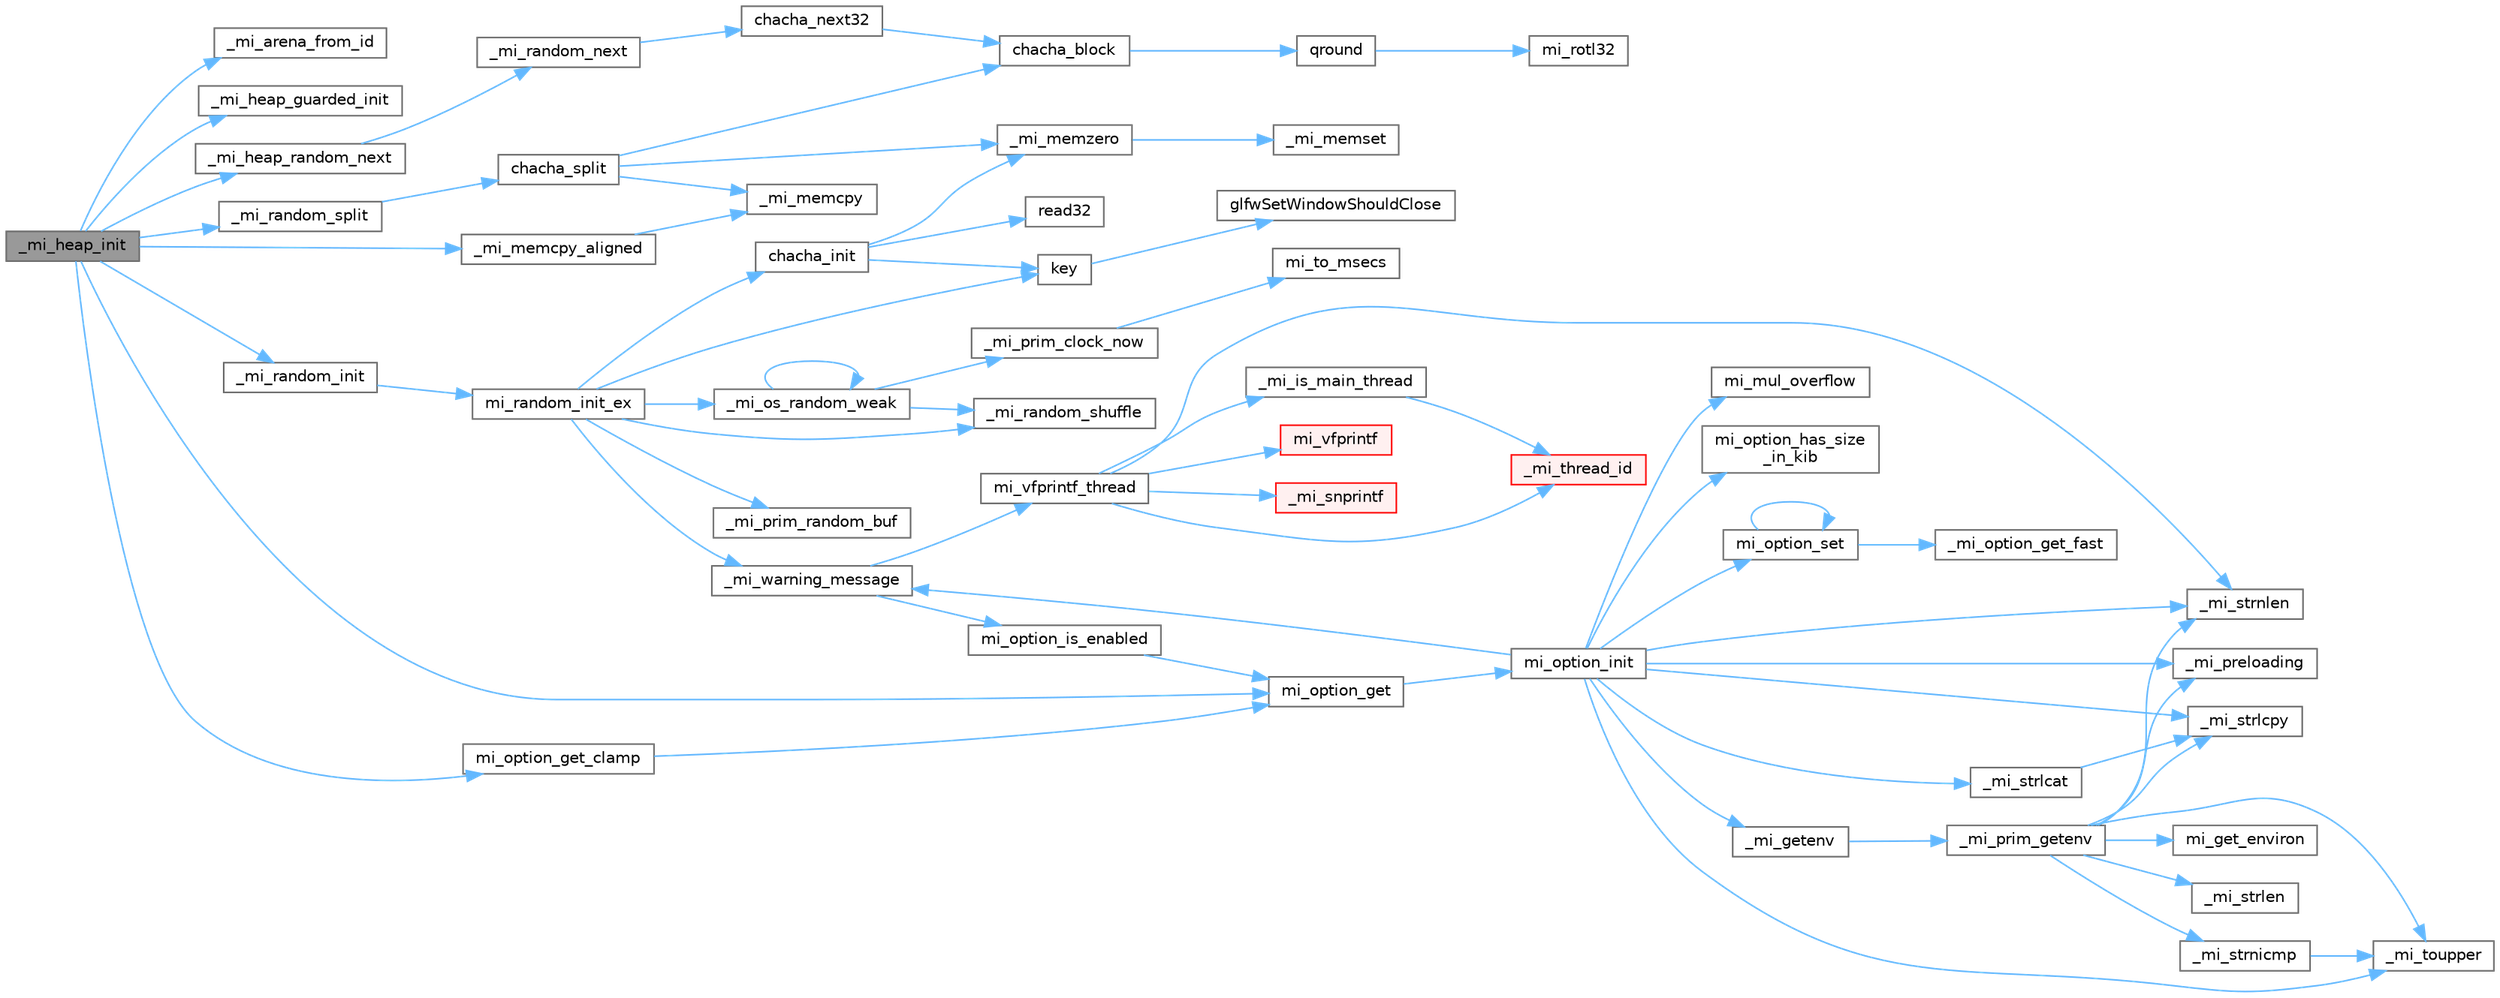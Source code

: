 digraph "_mi_heap_init"
{
 // LATEX_PDF_SIZE
  bgcolor="transparent";
  edge [fontname=Helvetica,fontsize=10,labelfontname=Helvetica,labelfontsize=10];
  node [fontname=Helvetica,fontsize=10,shape=box,height=0.2,width=0.4];
  rankdir="LR";
  Node1 [id="Node000001",label="_mi_heap_init",height=0.2,width=0.4,color="gray40", fillcolor="grey60", style="filled", fontcolor="black",tooltip=" "];
  Node1 -> Node2 [id="edge1_Node000001_Node000002",color="steelblue1",style="solid",tooltip=" "];
  Node2 [id="Node000002",label="_mi_arena_from_id",height=0.2,width=0.4,color="grey40", fillcolor="white", style="filled",URL="$arena_8c.html#a3b9deaaeb6e6725448b686d3025260ef",tooltip=" "];
  Node1 -> Node3 [id="edge2_Node000001_Node000003",color="steelblue1",style="solid",tooltip=" "];
  Node3 [id="Node000003",label="_mi_heap_guarded_init",height=0.2,width=0.4,color="grey40", fillcolor="white", style="filled",URL="$_e_a_s_t_l_2packages_2mimalloc_2src_2init_8c.html#a70e3672a1e08dcb5e7e311d403693394",tooltip=" "];
  Node1 -> Node4 [id="edge3_Node000001_Node000004",color="steelblue1",style="solid",tooltip=" "];
  Node4 [id="Node000004",label="_mi_heap_random_next",height=0.2,width=0.4,color="grey40", fillcolor="white", style="filled",URL="$heap_8c.html#a68ddb5f2c595ea9d4e8d450342b4713c",tooltip=" "];
  Node4 -> Node5 [id="edge4_Node000004_Node000005",color="steelblue1",style="solid",tooltip=" "];
  Node5 [id="Node000005",label="_mi_random_next",height=0.2,width=0.4,color="grey40", fillcolor="white", style="filled",URL="$random_8c.html#ae7c0ab020aad85edd43240680cc4f76e",tooltip=" "];
  Node5 -> Node6 [id="edge5_Node000005_Node000006",color="steelblue1",style="solid",tooltip=" "];
  Node6 [id="Node000006",label="chacha_next32",height=0.2,width=0.4,color="grey40", fillcolor="white", style="filled",URL="$random_8c.html#aee994349e65d0c17afc5f058382e4987",tooltip=" "];
  Node6 -> Node7 [id="edge6_Node000006_Node000007",color="steelblue1",style="solid",tooltip=" "];
  Node7 [id="Node000007",label="chacha_block",height=0.2,width=0.4,color="grey40", fillcolor="white", style="filled",URL="$random_8c.html#ac7c3361c50bd6885f2fa95dbd8446b4b",tooltip=" "];
  Node7 -> Node8 [id="edge7_Node000007_Node000008",color="steelblue1",style="solid",tooltip=" "];
  Node8 [id="Node000008",label="qround",height=0.2,width=0.4,color="grey40", fillcolor="white", style="filled",URL="$random_8c.html#a4b6bacd2f7b7850e296611f716692baa",tooltip=" "];
  Node8 -> Node9 [id="edge8_Node000008_Node000009",color="steelblue1",style="solid",tooltip=" "];
  Node9 [id="Node000009",label="mi_rotl32",height=0.2,width=0.4,color="grey40", fillcolor="white", style="filled",URL="$bits_8h.html#a54b39737c07063eda533e284d0300d1b",tooltip=" "];
  Node1 -> Node10 [id="edge9_Node000001_Node000010",color="steelblue1",style="solid",tooltip=" "];
  Node10 [id="Node000010",label="_mi_memcpy_aligned",height=0.2,width=0.4,color="grey40", fillcolor="white", style="filled",URL="$_e_a_s_t_l_2packages_2mimalloc_2include_2mimalloc_2internal_8h.html#a4dbcd4c6bee50fa4a3fb4b5e2a8d1438",tooltip=" "];
  Node10 -> Node11 [id="edge10_Node000010_Node000011",color="steelblue1",style="solid",tooltip=" "];
  Node11 [id="Node000011",label="_mi_memcpy",height=0.2,width=0.4,color="grey40", fillcolor="white", style="filled",URL="$_e_a_s_t_l_2packages_2mimalloc_2include_2mimalloc_2internal_8h.html#aced8405f24c39af46117066bb1633924",tooltip=" "];
  Node1 -> Node12 [id="edge11_Node000001_Node000012",color="steelblue1",style="solid",tooltip=" "];
  Node12 [id="Node000012",label="_mi_random_init",height=0.2,width=0.4,color="grey40", fillcolor="white", style="filled",URL="$random_8c.html#aca9dc8a900f1b727e326063778b2eee1",tooltip=" "];
  Node12 -> Node13 [id="edge12_Node000012_Node000013",color="steelblue1",style="solid",tooltip=" "];
  Node13 [id="Node000013",label="mi_random_init_ex",height=0.2,width=0.4,color="grey40", fillcolor="white", style="filled",URL="$random_8c.html#ab23662b29a587205a8f597fa5a2e1de6",tooltip=" "];
  Node13 -> Node14 [id="edge13_Node000013_Node000014",color="steelblue1",style="solid",tooltip=" "];
  Node14 [id="Node000014",label="_mi_os_random_weak",height=0.2,width=0.4,color="grey40", fillcolor="white", style="filled",URL="$random_8c.html#a85bf7bbd920b6b6afb84fea419ec3392",tooltip=" "];
  Node14 -> Node14 [id="edge14_Node000014_Node000014",color="steelblue1",style="solid",tooltip=" "];
  Node14 -> Node15 [id="edge15_Node000014_Node000015",color="steelblue1",style="solid",tooltip=" "];
  Node15 [id="Node000015",label="_mi_prim_clock_now",height=0.2,width=0.4,color="grey40", fillcolor="white", style="filled",URL="$windows_2prim_8c.html#a9a1effe54aac3a8c248f0eceea1d5b63",tooltip=" "];
  Node15 -> Node16 [id="edge16_Node000015_Node000016",color="steelblue1",style="solid",tooltip=" "];
  Node16 [id="Node000016",label="mi_to_msecs",height=0.2,width=0.4,color="grey40", fillcolor="white", style="filled",URL="$windows_2prim_8c.html#ac5a73d1665d28f87d0021167b84cba01",tooltip=" "];
  Node14 -> Node17 [id="edge17_Node000014_Node000017",color="steelblue1",style="solid",tooltip=" "];
  Node17 [id="Node000017",label="_mi_random_shuffle",height=0.2,width=0.4,color="grey40", fillcolor="white", style="filled",URL="$_e_a_s_t_l_2packages_2mimalloc_2include_2mimalloc_2internal_8h.html#aed665df96f860a0ef89cc82e538df873",tooltip=" "];
  Node13 -> Node18 [id="edge18_Node000013_Node000018",color="steelblue1",style="solid",tooltip=" "];
  Node18 [id="Node000018",label="_mi_prim_random_buf",height=0.2,width=0.4,color="grey40", fillcolor="white", style="filled",URL="$windows_2prim_8c.html#a4d9172e2503d3616115ff0bc8a6a908d",tooltip=" "];
  Node13 -> Node17 [id="edge19_Node000013_Node000017",color="steelblue1",style="solid",tooltip=" "];
  Node13 -> Node19 [id="edge20_Node000013_Node000019",color="steelblue1",style="solid",tooltip=" "];
  Node19 [id="Node000019",label="_mi_warning_message",height=0.2,width=0.4,color="grey40", fillcolor="white", style="filled",URL="$options_8c.html#ac253cac2ca24fb63be7f4937ac620dc4",tooltip=" "];
  Node19 -> Node20 [id="edge21_Node000019_Node000020",color="steelblue1",style="solid",tooltip=" "];
  Node20 [id="Node000020",label="mi_option_is_enabled",height=0.2,width=0.4,color="grey40", fillcolor="white", style="filled",URL="$group__options.html#ga459ad98f18b3fc9275474807fe0ca188",tooltip=" "];
  Node20 -> Node21 [id="edge22_Node000020_Node000021",color="steelblue1",style="solid",tooltip=" "];
  Node21 [id="Node000021",label="mi_option_get",height=0.2,width=0.4,color="grey40", fillcolor="white", style="filled",URL="$group__options.html#ga7e8af195cc81d3fa64ccf2662caa565a",tooltip=" "];
  Node21 -> Node22 [id="edge23_Node000021_Node000022",color="steelblue1",style="solid",tooltip=" "];
  Node22 [id="Node000022",label="mi_option_init",height=0.2,width=0.4,color="grey40", fillcolor="white", style="filled",URL="$options_8c.html#a61970c5b942f29a5dea8a39742421cfe",tooltip=" "];
  Node22 -> Node23 [id="edge24_Node000022_Node000023",color="steelblue1",style="solid",tooltip=" "];
  Node23 [id="Node000023",label="_mi_getenv",height=0.2,width=0.4,color="grey40", fillcolor="white", style="filled",URL="$libc_8c.html#ae24e3d9662cc4cc3277fa0f31359b3ee",tooltip=" "];
  Node23 -> Node24 [id="edge25_Node000023_Node000024",color="steelblue1",style="solid",tooltip=" "];
  Node24 [id="Node000024",label="_mi_prim_getenv",height=0.2,width=0.4,color="grey40", fillcolor="white", style="filled",URL="$windows_2prim_8c.html#a83ac99612f318532560ffc033ee18d59",tooltip=" "];
  Node24 -> Node25 [id="edge26_Node000024_Node000025",color="steelblue1",style="solid",tooltip=" "];
  Node25 [id="Node000025",label="_mi_preloading",height=0.2,width=0.4,color="grey40", fillcolor="white", style="filled",URL="$_e_a_s_t_l_2packages_2mimalloc_2src_2init_8c.html#a404be8b4c0576588270fde0b2a4d7832",tooltip=" "];
  Node24 -> Node26 [id="edge27_Node000024_Node000026",color="steelblue1",style="solid",tooltip=" "];
  Node26 [id="Node000026",label="_mi_strlcpy",height=0.2,width=0.4,color="grey40", fillcolor="white", style="filled",URL="$libc_8c.html#a17a9534829be8a086014bf2a2792154f",tooltip=" "];
  Node24 -> Node27 [id="edge28_Node000024_Node000027",color="steelblue1",style="solid",tooltip=" "];
  Node27 [id="Node000027",label="_mi_strlen",height=0.2,width=0.4,color="grey40", fillcolor="white", style="filled",URL="$libc_8c.html#a70fc9bbb723b024221706d118be42bfc",tooltip=" "];
  Node24 -> Node28 [id="edge29_Node000024_Node000028",color="steelblue1",style="solid",tooltip=" "];
  Node28 [id="Node000028",label="_mi_strnicmp",height=0.2,width=0.4,color="grey40", fillcolor="white", style="filled",URL="$libc_8c.html#a0263a76ab329c76a3e9dd758126389d5",tooltip=" "];
  Node28 -> Node29 [id="edge30_Node000028_Node000029",color="steelblue1",style="solid",tooltip=" "];
  Node29 [id="Node000029",label="_mi_toupper",height=0.2,width=0.4,color="grey40", fillcolor="white", style="filled",URL="$libc_8c.html#a0d811385427149f1ea8637c8fab1fd07",tooltip=" "];
  Node24 -> Node30 [id="edge31_Node000024_Node000030",color="steelblue1",style="solid",tooltip=" "];
  Node30 [id="Node000030",label="_mi_strnlen",height=0.2,width=0.4,color="grey40", fillcolor="white", style="filled",URL="$libc_8c.html#ae8577fe0d9bbe3fb90d2169caa1af943",tooltip=" "];
  Node24 -> Node29 [id="edge32_Node000024_Node000029",color="steelblue1",style="solid",tooltip=" "];
  Node24 -> Node31 [id="edge33_Node000024_Node000031",color="steelblue1",style="solid",tooltip=" "];
  Node31 [id="Node000031",label="mi_get_environ",height=0.2,width=0.4,color="grey40", fillcolor="white", style="filled",URL="$unix_2prim_8c.html#a11e720e003c887e5028665097ce7735f",tooltip=" "];
  Node22 -> Node25 [id="edge34_Node000022_Node000025",color="steelblue1",style="solid",tooltip=" "];
  Node22 -> Node32 [id="edge35_Node000022_Node000032",color="steelblue1",style="solid",tooltip=" "];
  Node32 [id="Node000032",label="_mi_strlcat",height=0.2,width=0.4,color="grey40", fillcolor="white", style="filled",URL="$libc_8c.html#a29572712fc70f836ac31d224d98ad41a",tooltip=" "];
  Node32 -> Node26 [id="edge36_Node000032_Node000026",color="steelblue1",style="solid",tooltip=" "];
  Node22 -> Node26 [id="edge37_Node000022_Node000026",color="steelblue1",style="solid",tooltip=" "];
  Node22 -> Node30 [id="edge38_Node000022_Node000030",color="steelblue1",style="solid",tooltip=" "];
  Node22 -> Node29 [id="edge39_Node000022_Node000029",color="steelblue1",style="solid",tooltip=" "];
  Node22 -> Node19 [id="edge40_Node000022_Node000019",color="steelblue1",style="solid",tooltip=" "];
  Node22 -> Node33 [id="edge41_Node000022_Node000033",color="steelblue1",style="solid",tooltip=" "];
  Node33 [id="Node000033",label="mi_mul_overflow",height=0.2,width=0.4,color="grey40", fillcolor="white", style="filled",URL="$_e_a_s_t_l_2packages_2mimalloc_2include_2mimalloc_2internal_8h.html#abf06027911fbdc300901fb961a45e4d0",tooltip=" "];
  Node22 -> Node34 [id="edge42_Node000022_Node000034",color="steelblue1",style="solid",tooltip=" "];
  Node34 [id="Node000034",label="mi_option_has_size\l_in_kib",height=0.2,width=0.4,color="grey40", fillcolor="white", style="filled",URL="$options_8c.html#aee4ee640d854972d765c2896aa04270a",tooltip=" "];
  Node22 -> Node35 [id="edge43_Node000022_Node000035",color="steelblue1",style="solid",tooltip=" "];
  Node35 [id="Node000035",label="mi_option_set",height=0.2,width=0.4,color="grey40", fillcolor="white", style="filled",URL="$group__options.html#gaf84921c32375e25754dc2ee6a911fa60",tooltip=" "];
  Node35 -> Node36 [id="edge44_Node000035_Node000036",color="steelblue1",style="solid",tooltip=" "];
  Node36 [id="Node000036",label="_mi_option_get_fast",height=0.2,width=0.4,color="grey40", fillcolor="white", style="filled",URL="$options_8c.html#a1d96c2519367ba4bef4505cbd13aaec3",tooltip=" "];
  Node35 -> Node35 [id="edge45_Node000035_Node000035",color="steelblue1",style="solid",tooltip=" "];
  Node19 -> Node37 [id="edge46_Node000019_Node000037",color="steelblue1",style="solid",tooltip=" "];
  Node37 [id="Node000037",label="mi_vfprintf_thread",height=0.2,width=0.4,color="grey40", fillcolor="white", style="filled",URL="$options_8c.html#a4af8263c139d04a876914f39024a7424",tooltip=" "];
  Node37 -> Node38 [id="edge47_Node000037_Node000038",color="steelblue1",style="solid",tooltip=" "];
  Node38 [id="Node000038",label="_mi_is_main_thread",height=0.2,width=0.4,color="grey40", fillcolor="white", style="filled",URL="$_e_a_s_t_l_2packages_2mimalloc_2src_2init_8c.html#a008e0a28e7c86b15a04094d595e2c327",tooltip=" "];
  Node38 -> Node39 [id="edge48_Node000038_Node000039",color="steelblue1",style="solid",tooltip=" "];
  Node39 [id="Node000039",label="_mi_thread_id",height=0.2,width=0.4,color="red", fillcolor="#FFF0F0", style="filled",URL="$_e_a_s_t_l_2packages_2mimalloc_2src_2init_8c.html#a43068a36d7dea6ccf1e3558a27e22993",tooltip=" "];
  Node37 -> Node42 [id="edge49_Node000037_Node000042",color="steelblue1",style="solid",tooltip=" "];
  Node42 [id="Node000042",label="_mi_snprintf",height=0.2,width=0.4,color="red", fillcolor="#FFF0F0", style="filled",URL="$libc_8c.html#a6c2f4673e3317f332571bc1bec18c49b",tooltip=" "];
  Node37 -> Node30 [id="edge50_Node000037_Node000030",color="steelblue1",style="solid",tooltip=" "];
  Node37 -> Node39 [id="edge51_Node000037_Node000039",color="steelblue1",style="solid",tooltip=" "];
  Node37 -> Node49 [id="edge52_Node000037_Node000049",color="steelblue1",style="solid",tooltip=" "];
  Node49 [id="Node000049",label="mi_vfprintf",height=0.2,width=0.4,color="red", fillcolor="#FFF0F0", style="filled",URL="$options_8c.html#a1f31f62f178fb5309451aa44c8d25327",tooltip=" "];
  Node13 -> Node54 [id="edge53_Node000013_Node000054",color="steelblue1",style="solid",tooltip=" "];
  Node54 [id="Node000054",label="chacha_init",height=0.2,width=0.4,color="grey40", fillcolor="white", style="filled",URL="$random_8c.html#a67366410cb2bd986ff81703ec536d544",tooltip=" "];
  Node54 -> Node55 [id="edge54_Node000054_Node000055",color="steelblue1",style="solid",tooltip=" "];
  Node55 [id="Node000055",label="_mi_memzero",height=0.2,width=0.4,color="grey40", fillcolor="white", style="filled",URL="$_e_a_s_t_l_2packages_2mimalloc_2include_2mimalloc_2internal_8h.html#a621a19b2339e1a1d23f8bc1a96eb3b54",tooltip=" "];
  Node55 -> Node56 [id="edge55_Node000055_Node000056",color="steelblue1",style="solid",tooltip=" "];
  Node56 [id="Node000056",label="_mi_memset",height=0.2,width=0.4,color="grey40", fillcolor="white", style="filled",URL="$_e_a_s_t_l_2packages_2mimalloc_2include_2mimalloc_2internal_8h.html#ae042f084f894809035813d45e3c43561",tooltip=" "];
  Node54 -> Node57 [id="edge56_Node000054_Node000057",color="steelblue1",style="solid",tooltip=" "];
  Node57 [id="Node000057",label="key",height=0.2,width=0.4,color="grey40", fillcolor="white", style="filled",URL="$gears_8c.html#accd6b5b92b78666e36543412d4ac14cd",tooltip=" "];
  Node57 -> Node58 [id="edge57_Node000057_Node000058",color="steelblue1",style="solid",tooltip=" "];
  Node58 [id="Node000058",label="glfwSetWindowShouldClose",height=0.2,width=0.4,color="grey40", fillcolor="white", style="filled",URL="$group__window.html#ga1cadeda7a1e2f224e06a8415d30741aa",tooltip="Sets the close flag of the specified window."];
  Node54 -> Node59 [id="edge58_Node000054_Node000059",color="steelblue1",style="solid",tooltip=" "];
  Node59 [id="Node000059",label="read32",height=0.2,width=0.4,color="grey40", fillcolor="white", style="filled",URL="$random_8c.html#afd3f417c9b7fc24e615d80dd7cb763ad",tooltip=" "];
  Node13 -> Node57 [id="edge59_Node000013_Node000057",color="steelblue1",style="solid",tooltip=" "];
  Node1 -> Node60 [id="edge60_Node000001_Node000060",color="steelblue1",style="solid",tooltip=" "];
  Node60 [id="Node000060",label="_mi_random_split",height=0.2,width=0.4,color="grey40", fillcolor="white", style="filled",URL="$random_8c.html#a9bcf114a9df83f1ff769d84eea98d0f6",tooltip=" "];
  Node60 -> Node61 [id="edge61_Node000060_Node000061",color="steelblue1",style="solid",tooltip=" "];
  Node61 [id="Node000061",label="chacha_split",height=0.2,width=0.4,color="grey40", fillcolor="white", style="filled",URL="$random_8c.html#a6263b31c27402ce6dd31e0afe1b549c9",tooltip=" "];
  Node61 -> Node11 [id="edge62_Node000061_Node000011",color="steelblue1",style="solid",tooltip=" "];
  Node61 -> Node55 [id="edge63_Node000061_Node000055",color="steelblue1",style="solid",tooltip=" "];
  Node61 -> Node7 [id="edge64_Node000061_Node000007",color="steelblue1",style="solid",tooltip=" "];
  Node1 -> Node21 [id="edge65_Node000001_Node000021",color="steelblue1",style="solid",tooltip=" "];
  Node1 -> Node62 [id="edge66_Node000001_Node000062",color="steelblue1",style="solid",tooltip=" "];
  Node62 [id="Node000062",label="mi_option_get_clamp",height=0.2,width=0.4,color="grey40", fillcolor="white", style="filled",URL="$group__options.html#ga96ad9c406338bd314cfe878cfc9bf723",tooltip=" "];
  Node62 -> Node21 [id="edge67_Node000062_Node000021",color="steelblue1",style="solid",tooltip=" "];
}

